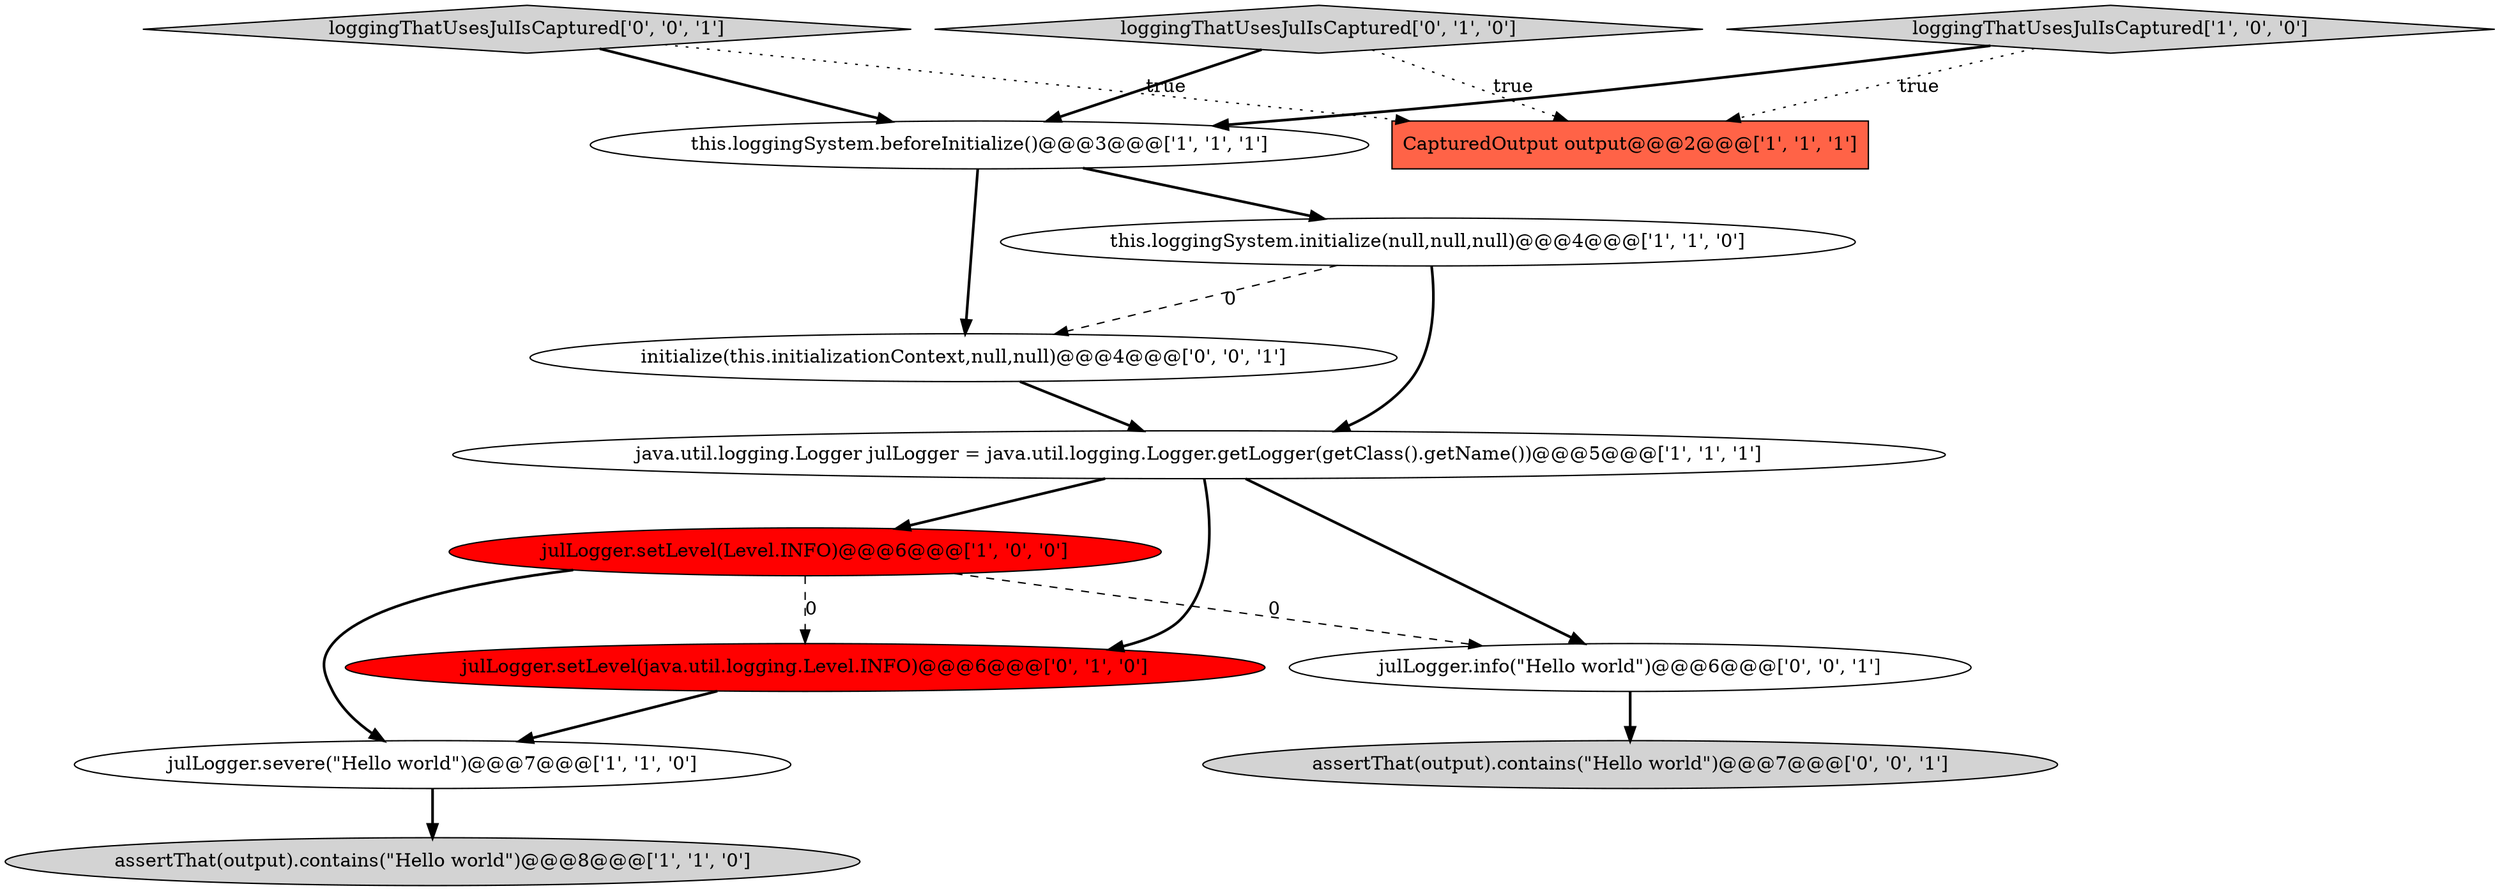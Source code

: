 digraph {
0 [style = filled, label = "CapturedOutput output@@@2@@@['1', '1', '1']", fillcolor = tomato, shape = box image = "AAA0AAABBB1BBB"];
12 [style = filled, label = "loggingThatUsesJulIsCaptured['0', '0', '1']", fillcolor = lightgray, shape = diamond image = "AAA0AAABBB3BBB"];
3 [style = filled, label = "loggingThatUsesJulIsCaptured['1', '0', '0']", fillcolor = lightgray, shape = diamond image = "AAA0AAABBB1BBB"];
6 [style = filled, label = "this.loggingSystem.beforeInitialize()@@@3@@@['1', '1', '1']", fillcolor = white, shape = ellipse image = "AAA0AAABBB1BBB"];
7 [style = filled, label = "julLogger.setLevel(Level.INFO)@@@6@@@['1', '0', '0']", fillcolor = red, shape = ellipse image = "AAA1AAABBB1BBB"];
9 [style = filled, label = "loggingThatUsesJulIsCaptured['0', '1', '0']", fillcolor = lightgray, shape = diamond image = "AAA0AAABBB2BBB"];
10 [style = filled, label = "initialize(this.initializationContext,null,null)@@@4@@@['0', '0', '1']", fillcolor = white, shape = ellipse image = "AAA0AAABBB3BBB"];
8 [style = filled, label = "julLogger.setLevel(java.util.logging.Level.INFO)@@@6@@@['0', '1', '0']", fillcolor = red, shape = ellipse image = "AAA1AAABBB2BBB"];
5 [style = filled, label = "julLogger.severe(\"Hello world\")@@@7@@@['1', '1', '0']", fillcolor = white, shape = ellipse image = "AAA0AAABBB1BBB"];
13 [style = filled, label = "julLogger.info(\"Hello world\")@@@6@@@['0', '0', '1']", fillcolor = white, shape = ellipse image = "AAA0AAABBB3BBB"];
1 [style = filled, label = "this.loggingSystem.initialize(null,null,null)@@@4@@@['1', '1', '0']", fillcolor = white, shape = ellipse image = "AAA0AAABBB1BBB"];
11 [style = filled, label = "assertThat(output).contains(\"Hello world\")@@@7@@@['0', '0', '1']", fillcolor = lightgray, shape = ellipse image = "AAA0AAABBB3BBB"];
4 [style = filled, label = "assertThat(output).contains(\"Hello world\")@@@8@@@['1', '1', '0']", fillcolor = lightgray, shape = ellipse image = "AAA0AAABBB1BBB"];
2 [style = filled, label = "java.util.logging.Logger julLogger = java.util.logging.Logger.getLogger(getClass().getName())@@@5@@@['1', '1', '1']", fillcolor = white, shape = ellipse image = "AAA0AAABBB1BBB"];
12->0 [style = dotted, label="true"];
6->1 [style = bold, label=""];
3->6 [style = bold, label=""];
10->2 [style = bold, label=""];
7->5 [style = bold, label=""];
1->2 [style = bold, label=""];
9->6 [style = bold, label=""];
9->0 [style = dotted, label="true"];
2->7 [style = bold, label=""];
1->10 [style = dashed, label="0"];
8->5 [style = bold, label=""];
12->6 [style = bold, label=""];
13->11 [style = bold, label=""];
3->0 [style = dotted, label="true"];
6->10 [style = bold, label=""];
5->4 [style = bold, label=""];
2->8 [style = bold, label=""];
7->13 [style = dashed, label="0"];
2->13 [style = bold, label=""];
7->8 [style = dashed, label="0"];
}
